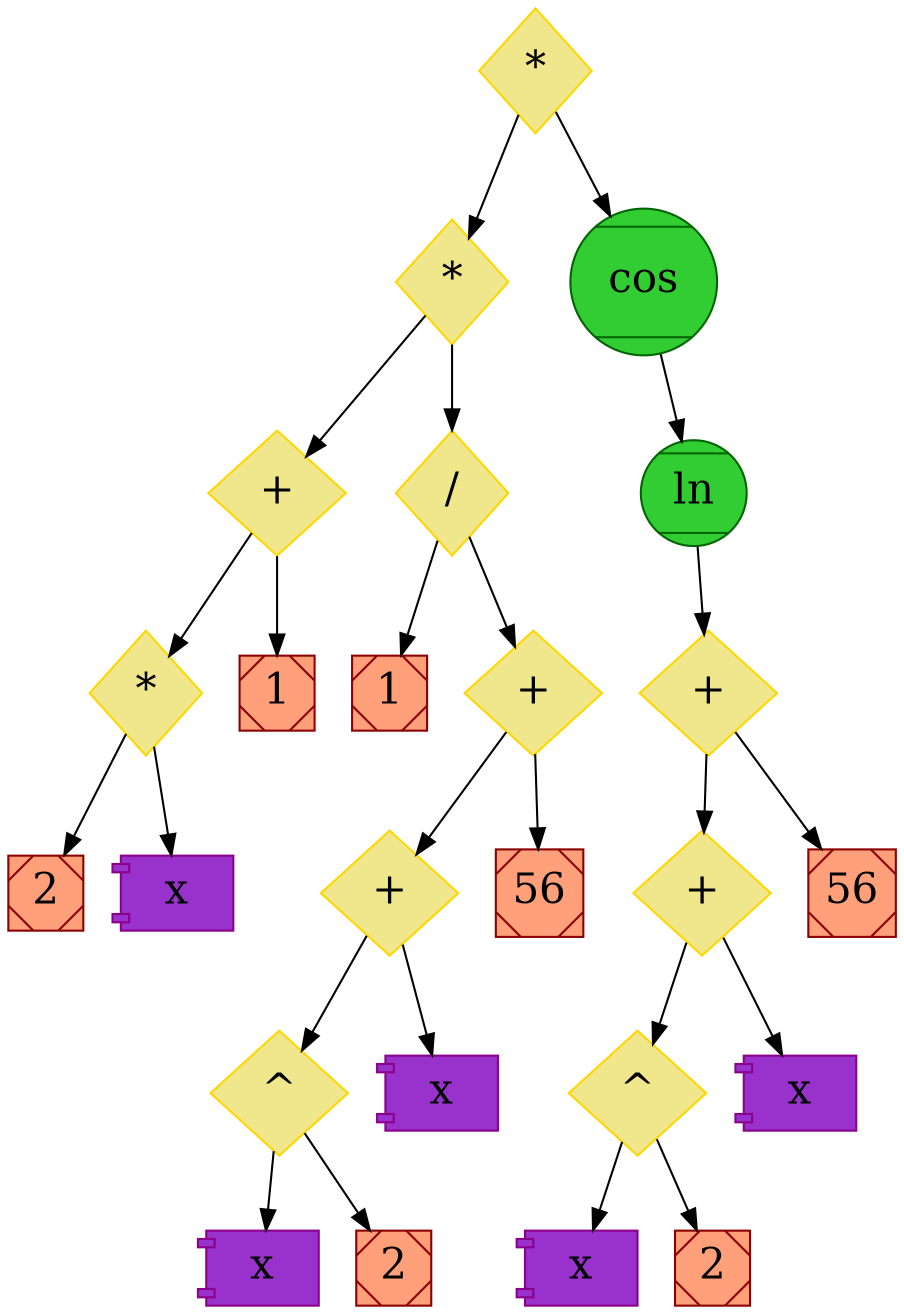 digraph {
	node[color = "#000000", fontsize = 20];
	edge[color = "#000000", fontsize = 20];
		hey40[label = "*", shape = "diamond", color="#FFD700", style="filled", fillcolor = "#F0E68C"];
		hey40->hey41;
		hey41[label = "*", shape = "diamond", color="#FFD700", style="filled", fillcolor = "#F0E68C"];
		hey41->hey42;
		hey42[label = "+", shape = "diamond", color="#FFD700", style="filled", fillcolor = "#F0E68C"];
		hey42->hey43;
		hey43[label = "*", shape = "diamond", color="#FFD700", style="filled", fillcolor = "#F0E68C"];
		hey43->hey44;
		hey44[label = "2", shape = "Msquare", color="#8B0000", style="filled", fillcolor = "#FFA07A"];
		hey43->hey45;
		hey45[label = "x", shape = "component", color="#8B008B", style="filled", fillcolor = "#9932CC"];
		hey42->hey46;
		hey46[label = "1", shape = "Msquare", color="#8B0000", style="filled", fillcolor = "#FFA07A"];
		hey41->hey47;
		hey47[label = "/", shape = "diamond", color="#FFD700", style="filled", fillcolor = "#F0E68C"];
		hey47->hey48;
		hey48[label = "1", shape = "Msquare", color="#8B0000", style="filled", fillcolor = "#FFA07A"];
		hey47->hey49;
		hey49[label = "+", shape = "diamond", color="#FFD700", style="filled", fillcolor = "#F0E68C"];
		hey49->hey50;
		hey50[label = "+", shape = "diamond", color="#FFD700", style="filled", fillcolor = "#F0E68C"];
		hey50->hey51;
		hey51[label = "^", shape = "diamond", color="#FFD700", style="filled", fillcolor = "#F0E68C"];
		hey51->hey52;
		hey52[label = "x", shape = "component", color="#8B008B", style="filled", fillcolor = "#9932CC"];
		hey51->hey53;
		hey53[label = "2", shape = "Msquare", color="#8B0000", style="filled", fillcolor = "#FFA07A"];
		hey50->hey54;
		hey54[label = "x", shape = "component", color="#8B008B", style="filled", fillcolor = "#9932CC"];
		hey49->hey55;
		hey55[label = "56", shape = "Msquare", color="#8B0000", style="filled", fillcolor = "#FFA07A"];
		hey40->hey56;
		hey56[label = "cos", shape = "Mcircle", color="#006400", style="filled", fillcolor = "#32CD32"];
		hey56->hey57;
		hey57[label = "ln", shape = "Mcircle", color="#006400", style="filled", fillcolor = "#32CD32"];
		hey57->hey58;
		hey58[label = "+", shape = "diamond", color="#FFD700", style="filled", fillcolor = "#F0E68C"];
		hey58->hey59;
		hey59[label = "+", shape = "diamond", color="#FFD700", style="filled", fillcolor = "#F0E68C"];
		hey59->hey60;
		hey60[label = "^", shape = "diamond", color="#FFD700", style="filled", fillcolor = "#F0E68C"];
		hey60->hey61;
		hey61[label = "x", shape = "component", color="#8B008B", style="filled", fillcolor = "#9932CC"];
		hey60->hey62;
		hey62[label = "2", shape = "Msquare", color="#8B0000", style="filled", fillcolor = "#FFA07A"];
		hey59->hey63;
		hey63[label = "x", shape = "component", color="#8B008B", style="filled", fillcolor = "#9932CC"];
		hey58->hey64;
		hey64[label = "56", shape = "Msquare", color="#8B0000", style="filled", fillcolor = "#FFA07A"];
}